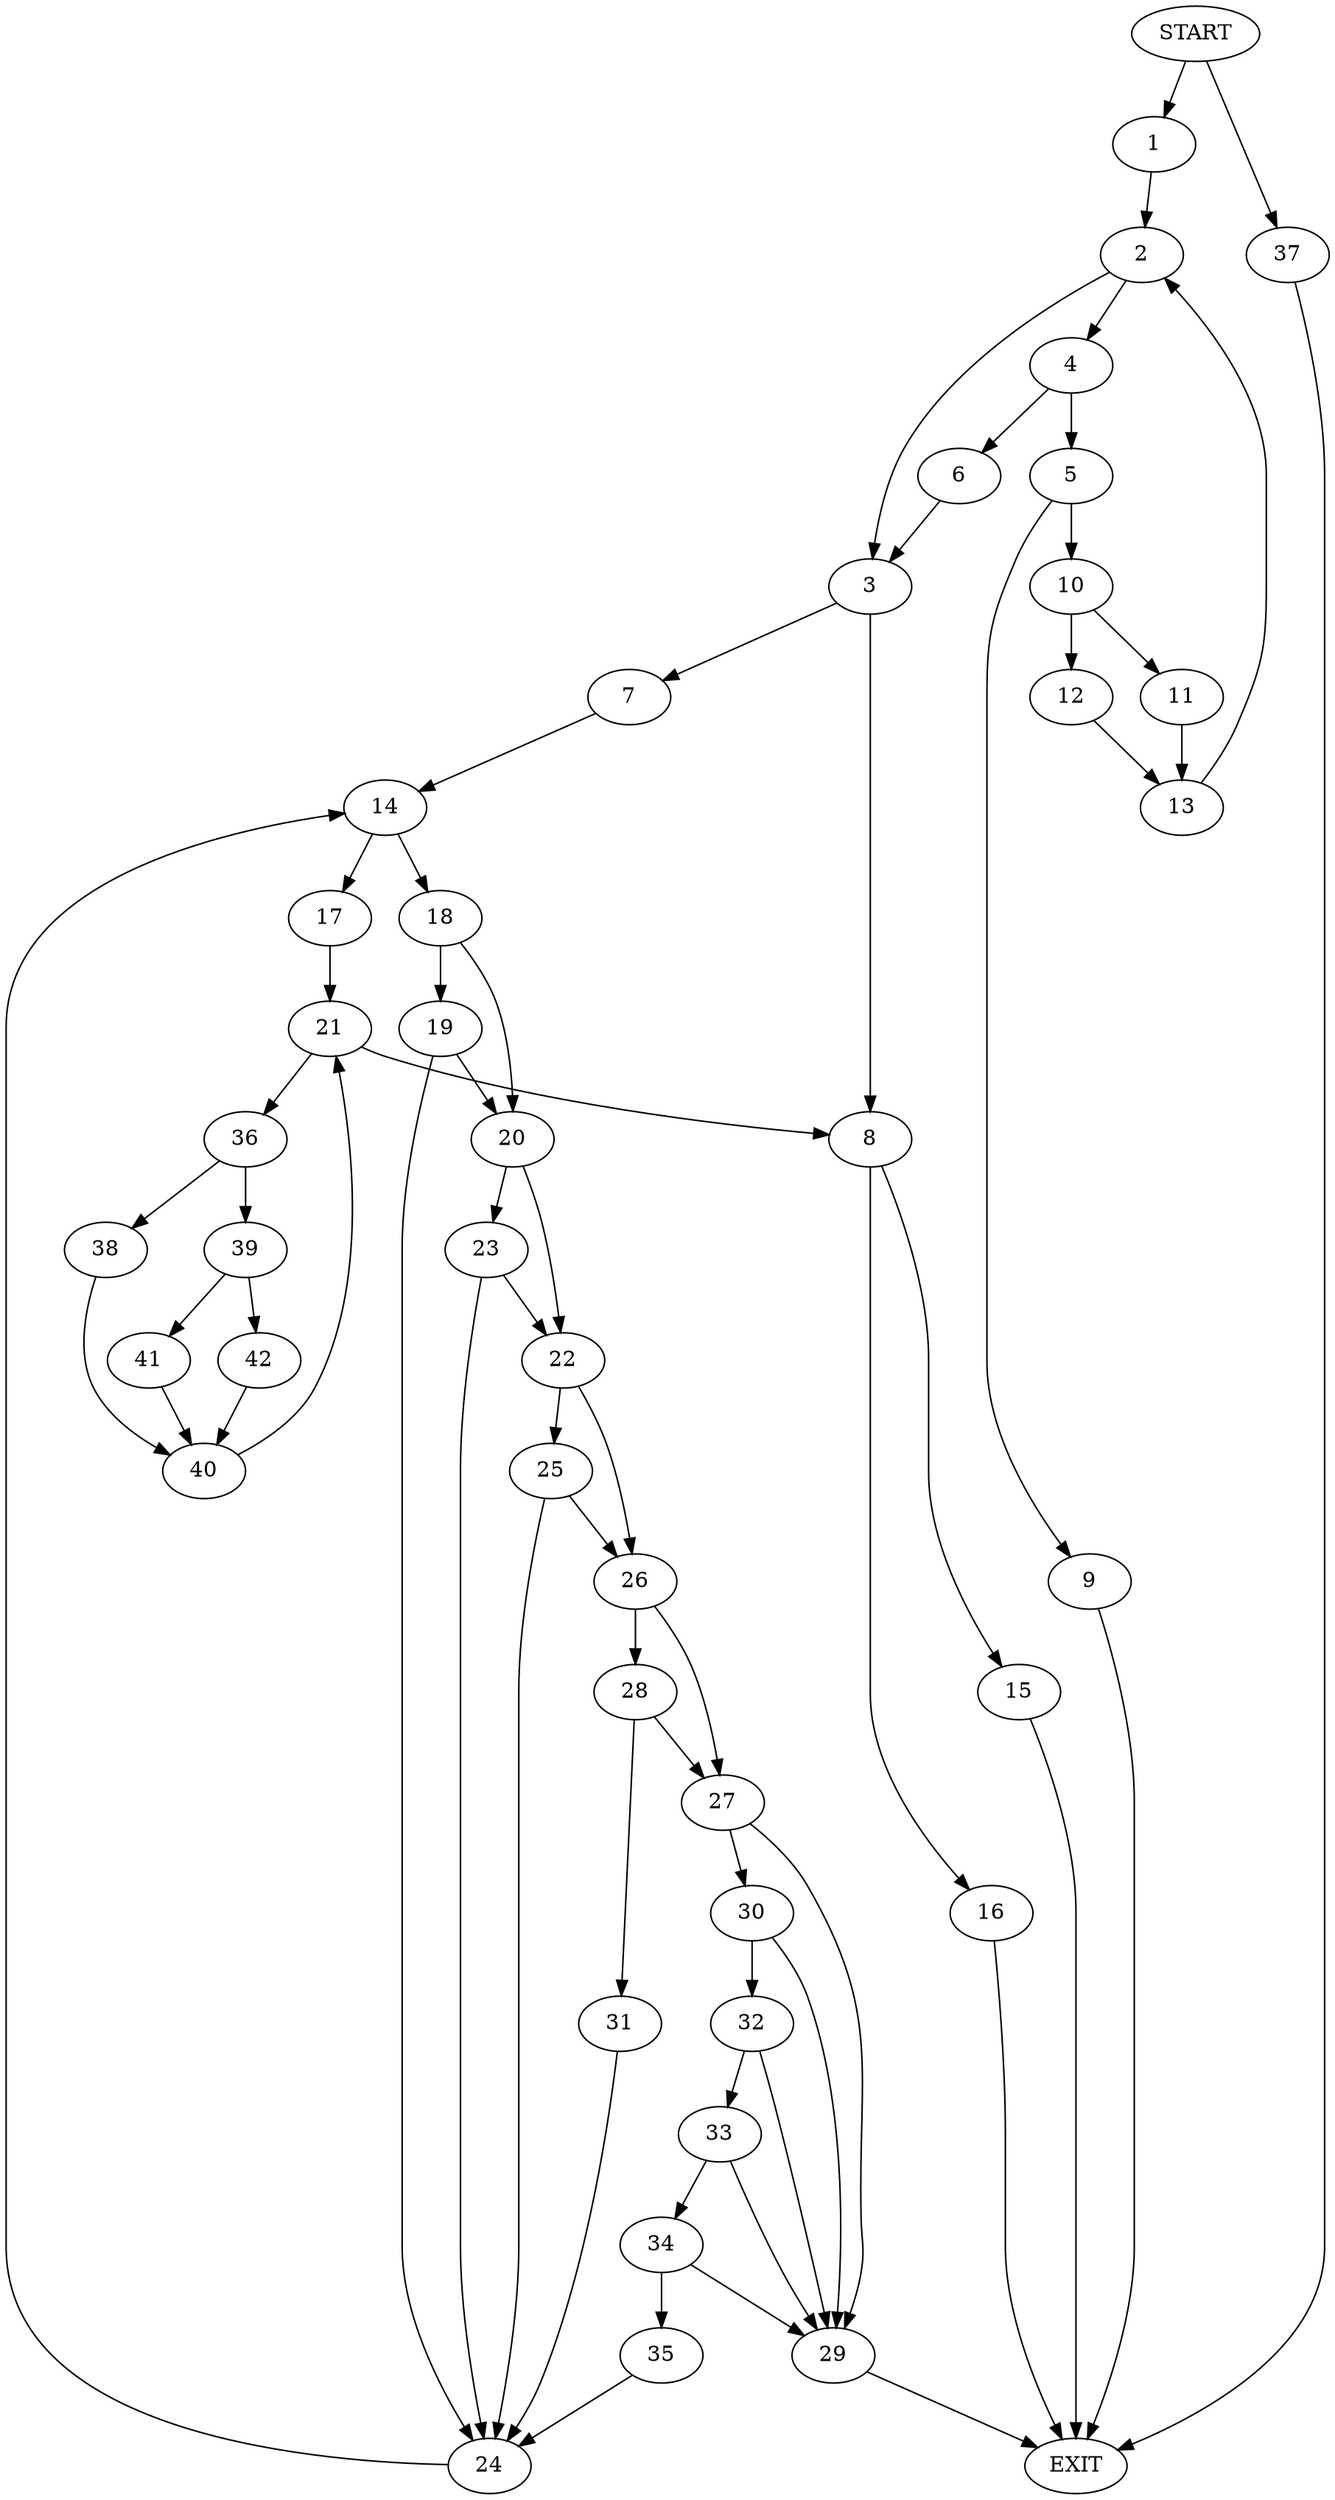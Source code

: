 digraph {
0 [label="START"]
43 [label="EXIT"]
0 -> 1
1 -> 2
2 -> 3
2 -> 4
4 -> 5
4 -> 6
3 -> 7
3 -> 8
5 -> 9
5 -> 10
6 -> 3
10 -> 11
10 -> 12
9 -> 43
11 -> 13
12 -> 13
13 -> 2
7 -> 14
8 -> 15
8 -> 16
14 -> 17
14 -> 18
18 -> 19
18 -> 20
17 -> 21
20 -> 22
20 -> 23
19 -> 24
19 -> 20
24 -> 14
22 -> 25
22 -> 26
23 -> 22
23 -> 24
25 -> 26
25 -> 24
26 -> 27
26 -> 28
27 -> 29
27 -> 30
28 -> 27
28 -> 31
31 -> 24
29 -> 43
30 -> 29
30 -> 32
32 -> 29
32 -> 33
33 -> 34
33 -> 29
34 -> 29
34 -> 35
35 -> 24
21 -> 36
21 -> 8
0 -> 37
37 -> 43
36 -> 38
36 -> 39
38 -> 40
39 -> 41
39 -> 42
40 -> 21
42 -> 40
41 -> 40
16 -> 43
15 -> 43
}
